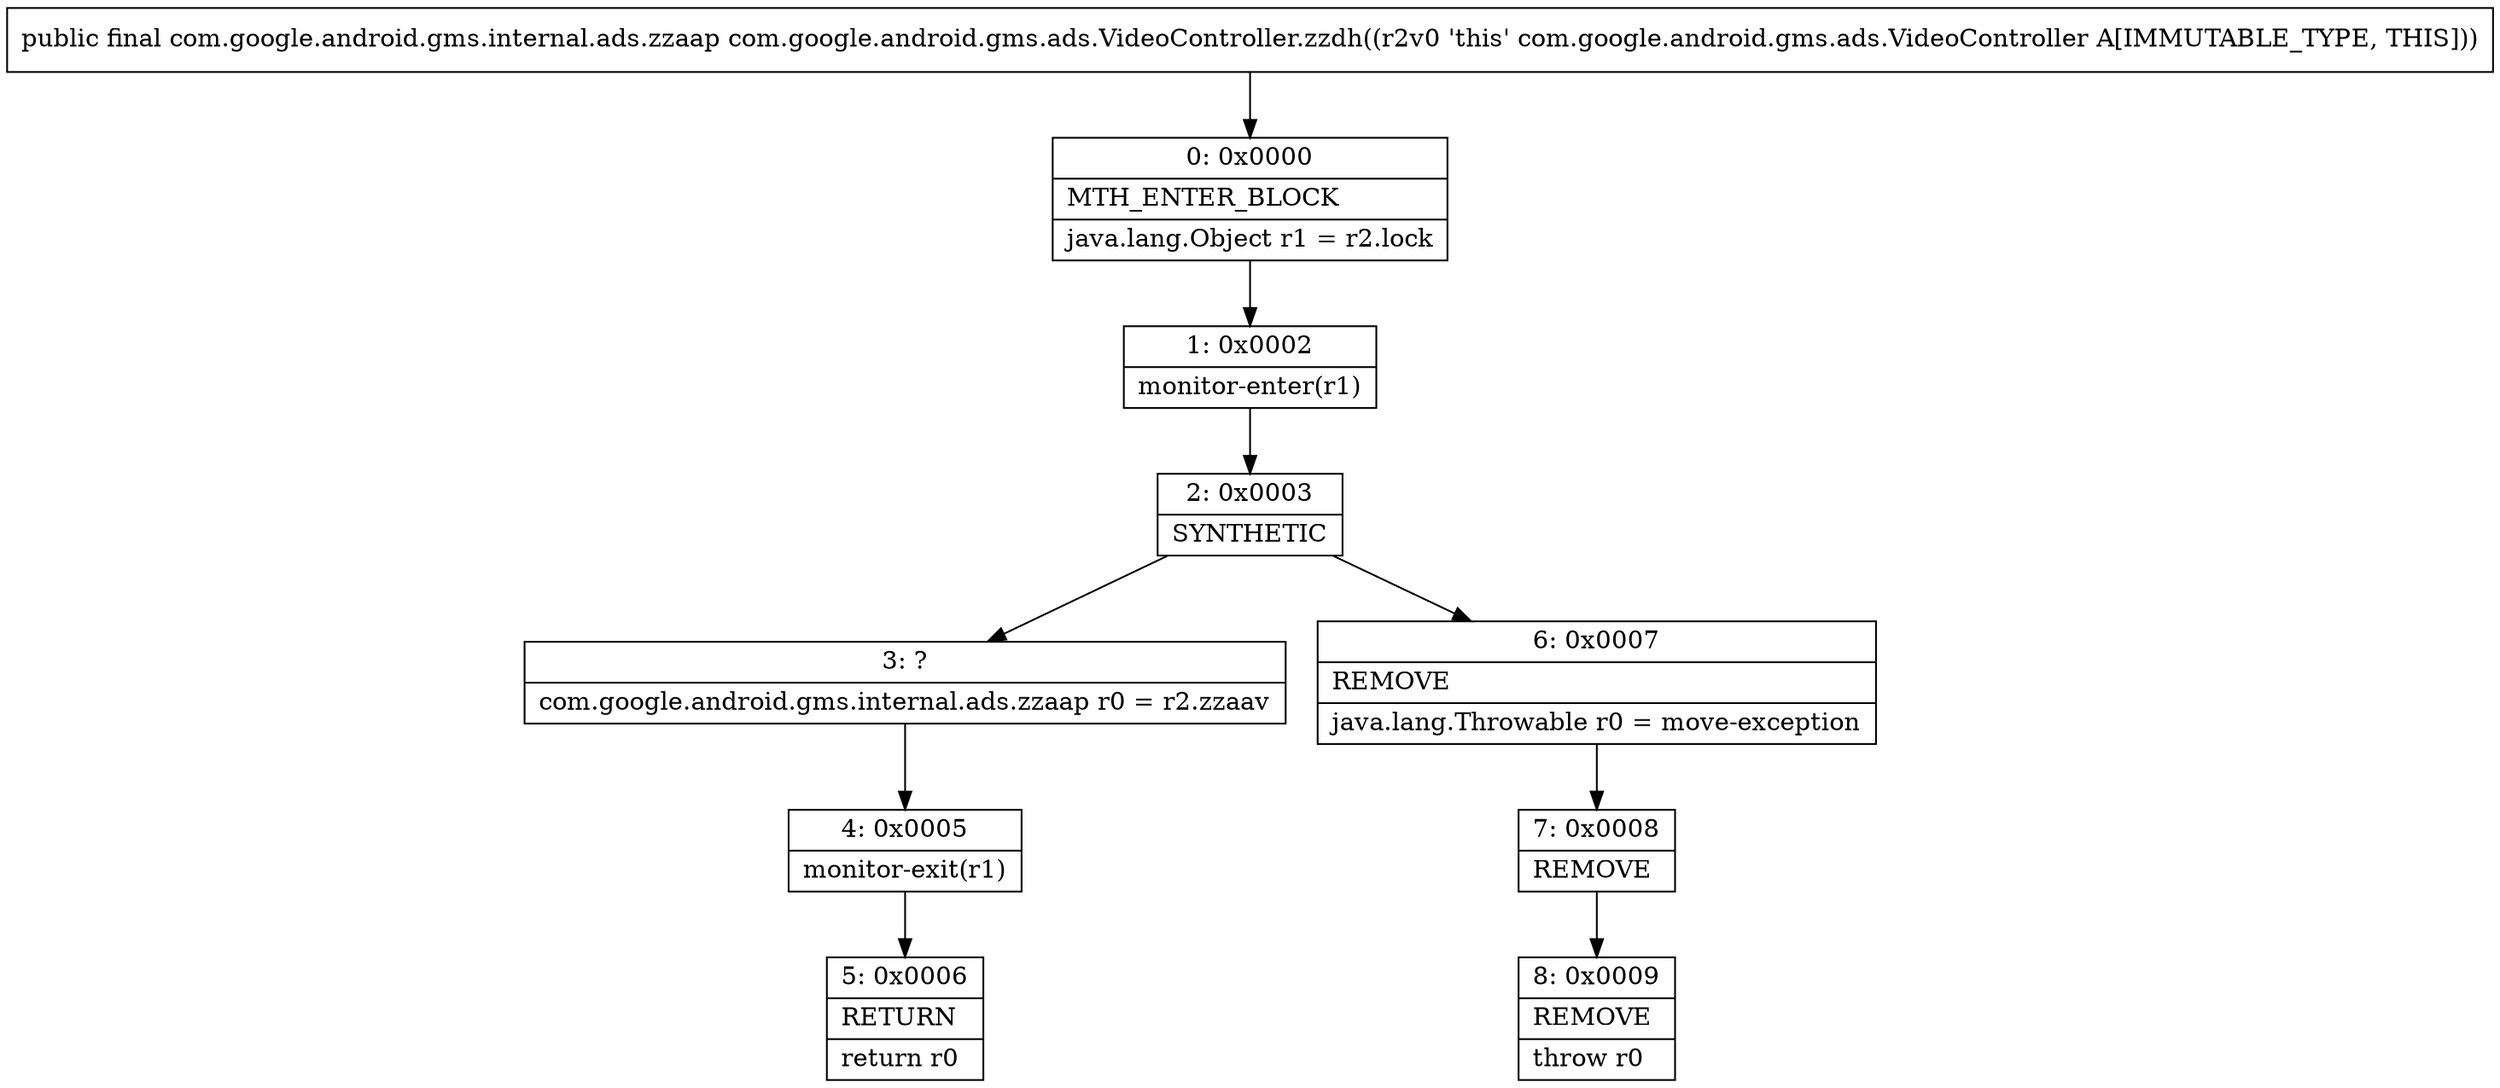 digraph "CFG forcom.google.android.gms.ads.VideoController.zzdh()Lcom\/google\/android\/gms\/internal\/ads\/zzaap;" {
Node_0 [shape=record,label="{0\:\ 0x0000|MTH_ENTER_BLOCK\l|java.lang.Object r1 = r2.lock\l}"];
Node_1 [shape=record,label="{1\:\ 0x0002|monitor\-enter(r1)\l}"];
Node_2 [shape=record,label="{2\:\ 0x0003|SYNTHETIC\l}"];
Node_3 [shape=record,label="{3\:\ ?|com.google.android.gms.internal.ads.zzaap r0 = r2.zzaav\l}"];
Node_4 [shape=record,label="{4\:\ 0x0005|monitor\-exit(r1)\l}"];
Node_5 [shape=record,label="{5\:\ 0x0006|RETURN\l|return r0\l}"];
Node_6 [shape=record,label="{6\:\ 0x0007|REMOVE\l|java.lang.Throwable r0 = move\-exception\l}"];
Node_7 [shape=record,label="{7\:\ 0x0008|REMOVE\l}"];
Node_8 [shape=record,label="{8\:\ 0x0009|REMOVE\l|throw r0\l}"];
MethodNode[shape=record,label="{public final com.google.android.gms.internal.ads.zzaap com.google.android.gms.ads.VideoController.zzdh((r2v0 'this' com.google.android.gms.ads.VideoController A[IMMUTABLE_TYPE, THIS])) }"];
MethodNode -> Node_0;
Node_0 -> Node_1;
Node_1 -> Node_2;
Node_2 -> Node_3;
Node_2 -> Node_6;
Node_3 -> Node_4;
Node_4 -> Node_5;
Node_6 -> Node_7;
Node_7 -> Node_8;
}

